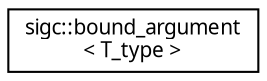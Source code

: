 digraph "Graphical Class Hierarchy"
{
  edge [fontname="Sans",fontsize="10",labelfontname="Sans",labelfontsize="10"];
  node [fontname="Sans",fontsize="10",shape=record];
  rankdir="LR";
  Node1 [label="sigc::bound_argument\l\< T_type \>",height=0.2,width=0.4,color="black", fillcolor="white", style="filled",URL="$classsigc_1_1bound__argument.html",tooltip="A bound_argument&lt;Foo&gt; object stores a bound (for instance, with sigc::bind(), or sigc::bind_return())..."];
}
